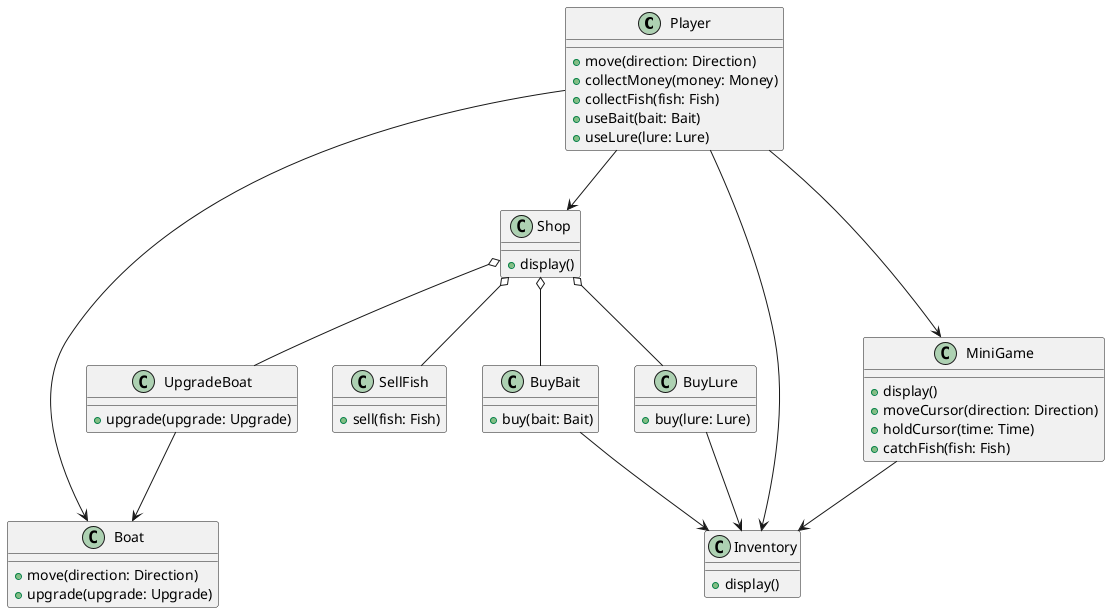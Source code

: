 @startuml Диаграмма классов

class Player {
    +move(direction: Direction)
    +collectMoney(money: Money)
    +collectFish(fish: Fish)
    +useBait(bait: Bait)
    +useLure(lure: Lure)
}

class Boat {
    +move(direction: Direction)
    +upgrade(upgrade: Upgrade)
}

class MiniGame {
    +display()
    +moveCursor(direction: Direction)
    +holdCursor(time: Time)
    +catchFish(fish: Fish)
}

class Shop {
    +display()
}

class SellFish {
    +sell(fish: Fish)
}

class UpgradeBoat {
    +upgrade(upgrade: Upgrade)
}

class BuyBait {
    +buy(bait: Bait)
}

class BuyLure {
    +buy(lure: Lure)
}

class Inventory {
    +display()
}

Player --> Boat
Player ---> MiniGame
MiniGame --> Inventory
Player --> Shop
Player --> Inventory 
Shop o-- SellFish
BuyBait --> Inventory
BuyLure --> Inventory
UpgradeBoat --> Boat
Shop o-- UpgradeBoat
Shop o-- BuyBait
Shop o-- BuyLure

@enduml